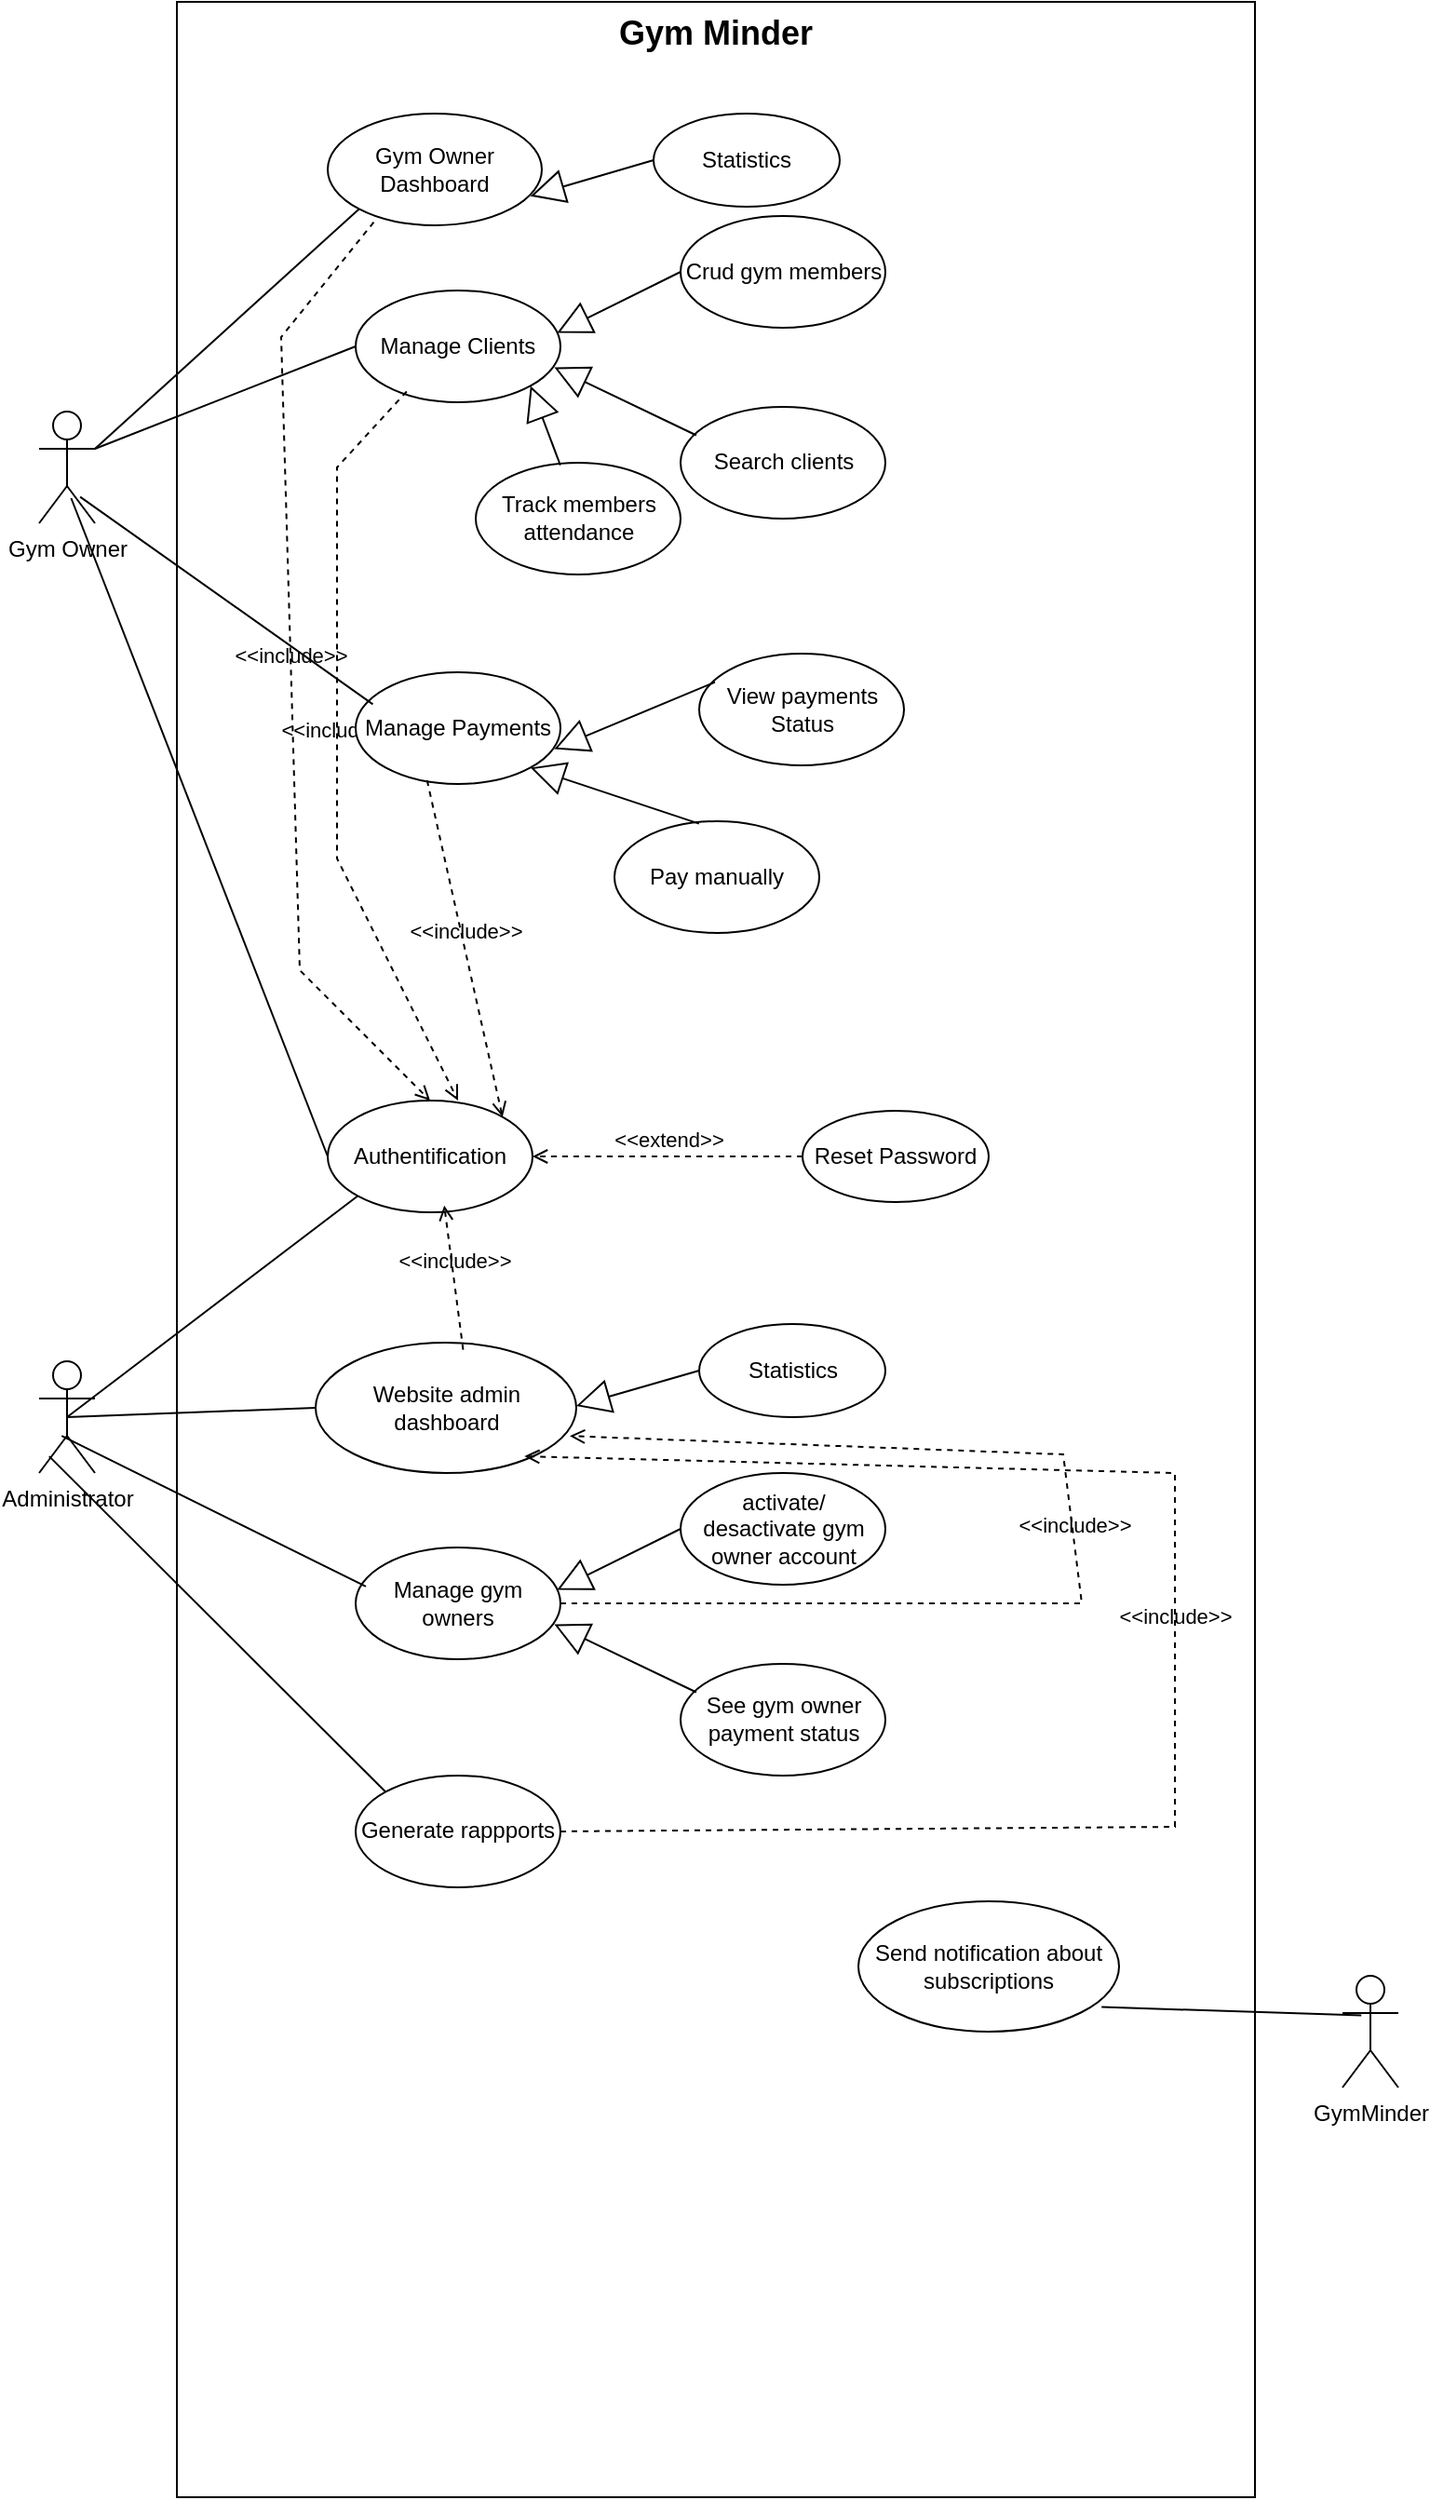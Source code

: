<mxfile version="26.2.14">
  <diagram name="Page-1" id="CyW6aP-Xm8CD-qENMy1q">
    <mxGraphModel dx="2084" dy="1124" grid="1" gridSize="10" guides="1" tooltips="1" connect="1" arrows="1" fold="1" page="1" pageScale="1" pageWidth="827" pageHeight="1169" math="0" shadow="0">
      <root>
        <mxCell id="0" />
        <mxCell id="1" parent="0" />
        <mxCell id="NYJPz3Wt9wFaXJw068Cz-1" value="&lt;span id=&quot;docs-internal-guid-300aa276-7fff-008d-d82a-03845a1bc5f4&quot; style=&quot;font-weight:normal;&quot;&gt;&lt;span style=&quot;font-family: Arial, sans-serif; background-color: transparent; font-weight: 700; font-variant-numeric: normal; font-variant-east-asian: normal; font-variant-alternates: normal; font-variant-position: normal; font-variant-emoji: normal; vertical-align: baseline; white-space-collapse: preserve;&quot;&gt;&lt;font style=&quot;font-size: 18px;&quot;&gt;Gym Minder&lt;/font&gt;&lt;/span&gt;&lt;/span&gt;" style="shape=rect;html=1;verticalAlign=top;fontStyle=1;whiteSpace=wrap;align=center;" parent="1" vertex="1">
          <mxGeometry x="124" y="470" width="579" height="1340" as="geometry" />
        </mxCell>
        <mxCell id="NYJPz3Wt9wFaXJw068Cz-2" value="Gym Owner" style="shape=umlActor;html=1;verticalLabelPosition=bottom;verticalAlign=top;align=center;" parent="1" vertex="1">
          <mxGeometry x="50" y="690" width="30" height="60" as="geometry" />
        </mxCell>
        <mxCell id="NYJPz3Wt9wFaXJw068Cz-4" value="Authentification" style="ellipse;whiteSpace=wrap;html=1;" parent="1" vertex="1">
          <mxGeometry x="205" y="1060" width="110" height="60" as="geometry" />
        </mxCell>
        <mxCell id="NYJPz3Wt9wFaXJw068Cz-14" value="Reset Password" style="ellipse;whiteSpace=wrap;html=1;" parent="1" vertex="1">
          <mxGeometry x="460" y="1065.5" width="100" height="49" as="geometry" />
        </mxCell>
        <mxCell id="NYJPz3Wt9wFaXJw068Cz-20" value="Manage Clients" style="ellipse;whiteSpace=wrap;html=1;" parent="1" vertex="1">
          <mxGeometry x="220" y="625" width="110" height="60" as="geometry" />
        </mxCell>
        <mxCell id="NYJPz3Wt9wFaXJw068Cz-22" value="Crud gym members" style="ellipse;whiteSpace=wrap;html=1;" parent="1" vertex="1">
          <mxGeometry x="394.5" y="585" width="110" height="60" as="geometry" />
        </mxCell>
        <mxCell id="NYJPz3Wt9wFaXJw068Cz-25" value="Statistics" style="ellipse;whiteSpace=wrap;html=1;" parent="1" vertex="1">
          <mxGeometry x="380" y="530" width="100" height="50" as="geometry" />
        </mxCell>
        <mxCell id="NYJPz3Wt9wFaXJw068Cz-30" value="Search clients" style="ellipse;whiteSpace=wrap;html=1;" parent="1" vertex="1">
          <mxGeometry x="394.5" y="687.46" width="110" height="60" as="geometry" />
        </mxCell>
        <mxCell id="NYJPz3Wt9wFaXJw068Cz-32" value="Track members attendance" style="ellipse;whiteSpace=wrap;html=1;" parent="1" vertex="1">
          <mxGeometry x="284.5" y="717.46" width="110" height="60" as="geometry" />
        </mxCell>
        <mxCell id="hqJBW17tH3adHcJB-tME-5" value="Administrator" style="shape=umlActor;html=1;verticalLabelPosition=bottom;verticalAlign=top;align=center;" parent="1" vertex="1">
          <mxGeometry x="50" y="1200" width="30" height="60" as="geometry" />
        </mxCell>
        <mxCell id="hqJBW17tH3adHcJB-tME-15" value="&amp;lt;&amp;lt;extend&amp;gt;&amp;gt;" style="html=1;verticalAlign=bottom;labelBackgroundColor=none;endArrow=open;endFill=0;dashed=1;rounded=0;exitX=0;exitY=0.5;exitDx=0;exitDy=0;entryX=1;entryY=0.5;entryDx=0;entryDy=0;" parent="1" source="NYJPz3Wt9wFaXJw068Cz-14" target="NYJPz3Wt9wFaXJw068Cz-4" edge="1">
          <mxGeometry width="160" relative="1" as="geometry">
            <mxPoint x="515" y="1090" as="sourcePoint" />
            <mxPoint x="455" y="1120" as="targetPoint" />
          </mxGeometry>
        </mxCell>
        <mxCell id="hqJBW17tH3adHcJB-tME-16" value="" style="endArrow=none;startArrow=none;endFill=0;startFill=0;endSize=8;html=1;verticalAlign=bottom;labelBackgroundColor=none;strokeWidth=1;rounded=0;exitX=0.574;exitY=0.775;exitDx=0;exitDy=0;exitPerimeter=0;entryX=0;entryY=0.5;entryDx=0;entryDy=0;" parent="1" source="NYJPz3Wt9wFaXJw068Cz-2" target="NYJPz3Wt9wFaXJw068Cz-4" edge="1">
          <mxGeometry width="160" relative="1" as="geometry">
            <mxPoint x="80" y="440" as="sourcePoint" />
            <mxPoint x="190" y="440" as="targetPoint" />
          </mxGeometry>
        </mxCell>
        <mxCell id="hqJBW17tH3adHcJB-tME-18" value="" style="endArrow=none;startArrow=none;endFill=0;startFill=0;endSize=8;html=1;verticalAlign=bottom;labelBackgroundColor=none;strokeWidth=1;rounded=0;entryX=0;entryY=0.5;entryDx=0;entryDy=0;exitX=1;exitY=0.333;exitDx=0;exitDy=0;exitPerimeter=0;" parent="1" source="NYJPz3Wt9wFaXJw068Cz-2" target="NYJPz3Wt9wFaXJw068Cz-20" edge="1">
          <mxGeometry width="160" relative="1" as="geometry">
            <mxPoint x="90" y="451" as="sourcePoint" />
            <mxPoint x="190" y="460" as="targetPoint" />
          </mxGeometry>
        </mxCell>
        <mxCell id="hqJBW17tH3adHcJB-tME-21" value="" style="endArrow=block;endSize=16;endFill=0;html=1;rounded=0;exitX=0;exitY=0.5;exitDx=0;exitDy=0;entryX=0.983;entryY=0.38;entryDx=0;entryDy=0;entryPerimeter=0;" parent="1" source="NYJPz3Wt9wFaXJw068Cz-22" target="NYJPz3Wt9wFaXJw068Cz-20" edge="1">
          <mxGeometry x="-1" y="104" width="160" relative="1" as="geometry">
            <mxPoint x="395" y="615" as="sourcePoint" />
            <mxPoint x="330" y="655" as="targetPoint" />
            <mxPoint x="41" y="-48" as="offset" />
          </mxGeometry>
        </mxCell>
        <mxCell id="hqJBW17tH3adHcJB-tME-23" value="" style="endArrow=block;endSize=16;endFill=0;html=1;rounded=0;entryX=0.97;entryY=0.688;entryDx=0;entryDy=0;entryPerimeter=0;exitX=0.077;exitY=0.255;exitDx=0;exitDy=0;exitPerimeter=0;" parent="1" source="NYJPz3Wt9wFaXJw068Cz-30" target="NYJPz3Wt9wFaXJw068Cz-20" edge="1">
          <mxGeometry x="-1" y="104" width="160" relative="1" as="geometry">
            <mxPoint x="396" y="701.46" as="sourcePoint" />
            <mxPoint x="308.39" y="645" as="targetPoint" />
            <mxPoint x="41" y="-48" as="offset" />
          </mxGeometry>
        </mxCell>
        <mxCell id="hqJBW17tH3adHcJB-tME-24" value="" style="endArrow=block;endSize=16;endFill=0;html=1;rounded=0;entryX=1;entryY=1;entryDx=0;entryDy=0;exitX=0.413;exitY=0.022;exitDx=0;exitDy=0;exitPerimeter=0;" parent="1" source="NYJPz3Wt9wFaXJw068Cz-32" target="NYJPz3Wt9wFaXJw068Cz-20" edge="1">
          <mxGeometry x="-1" y="104" width="160" relative="1" as="geometry">
            <mxPoint x="348.5" y="717.46" as="sourcePoint" />
            <mxPoint x="281" y="647.46" as="targetPoint" />
            <mxPoint x="41" y="-48" as="offset" />
          </mxGeometry>
        </mxCell>
        <mxCell id="hqJBW17tH3adHcJB-tME-25" value="Gym Owner Dashboard" style="ellipse;whiteSpace=wrap;html=1;" parent="1" vertex="1">
          <mxGeometry x="205" y="530" width="115" height="60" as="geometry" />
        </mxCell>
        <mxCell id="hqJBW17tH3adHcJB-tME-26" value="" style="endArrow=none;startArrow=none;endFill=0;startFill=0;endSize=8;html=1;verticalAlign=bottom;labelBackgroundColor=none;strokeWidth=1;rounded=0;entryX=0;entryY=1;entryDx=0;entryDy=0;exitX=1;exitY=0.333;exitDx=0;exitDy=0;exitPerimeter=0;" parent="1" source="NYJPz3Wt9wFaXJw068Cz-2" target="hqJBW17tH3adHcJB-tME-25" edge="1">
          <mxGeometry width="160" relative="1" as="geometry">
            <mxPoint x="80" y="642.5" as="sourcePoint" />
            <mxPoint x="220" y="587.5" as="targetPoint" />
          </mxGeometry>
        </mxCell>
        <mxCell id="hqJBW17tH3adHcJB-tME-27" value="&amp;lt;&amp;lt;include&amp;gt;&amp;gt;" style="html=1;verticalAlign=bottom;labelBackgroundColor=none;endArrow=open;endFill=0;dashed=1;rounded=0;exitX=0.215;exitY=0.972;exitDx=0;exitDy=0;exitPerimeter=0;entryX=0.5;entryY=0;entryDx=0;entryDy=0;" parent="1" source="hqJBW17tH3adHcJB-tME-25" target="NYJPz3Wt9wFaXJw068Cz-4" edge="1">
          <mxGeometry width="160" relative="1" as="geometry">
            <mxPoint x="330" y="520" as="sourcePoint" />
            <mxPoint x="379.21" y="1145.8" as="targetPoint" />
            <Array as="points">
              <mxPoint x="180" y="650" />
              <mxPoint x="190" y="990" />
            </Array>
          </mxGeometry>
        </mxCell>
        <mxCell id="hqJBW17tH3adHcJB-tME-28" value="&amp;lt;&amp;lt;include&amp;gt;&amp;gt;" style="html=1;verticalAlign=bottom;labelBackgroundColor=none;endArrow=open;endFill=0;dashed=1;rounded=0;exitX=0.249;exitY=0.904;exitDx=0;exitDy=0;exitPerimeter=0;" parent="1" source="NYJPz3Wt9wFaXJw068Cz-20" edge="1">
          <mxGeometry width="160" relative="1" as="geometry">
            <mxPoint x="300" y="635" as="sourcePoint" />
            <mxPoint x="275" y="1060" as="targetPoint" />
            <Array as="points">
              <mxPoint x="210" y="720" />
              <mxPoint x="210" y="930" />
            </Array>
          </mxGeometry>
        </mxCell>
        <mxCell id="hqJBW17tH3adHcJB-tME-29" value="Manage Payments" style="ellipse;whiteSpace=wrap;html=1;" parent="1" vertex="1">
          <mxGeometry x="220" y="830" width="110" height="60" as="geometry" />
        </mxCell>
        <mxCell id="hqJBW17tH3adHcJB-tME-31" value="View payments Status" style="ellipse;whiteSpace=wrap;html=1;" parent="1" vertex="1">
          <mxGeometry x="404.5" y="820" width="110" height="60" as="geometry" />
        </mxCell>
        <mxCell id="hqJBW17tH3adHcJB-tME-32" value="Pay manually" style="ellipse;whiteSpace=wrap;html=1;" parent="1" vertex="1">
          <mxGeometry x="359" y="910" width="110" height="60" as="geometry" />
        </mxCell>
        <mxCell id="hqJBW17tH3adHcJB-tME-34" value="" style="endArrow=block;endSize=16;endFill=0;html=1;rounded=0;entryX=0.97;entryY=0.688;entryDx=0;entryDy=0;entryPerimeter=0;exitX=0.077;exitY=0.255;exitDx=0;exitDy=0;exitPerimeter=0;" parent="1" source="hqJBW17tH3adHcJB-tME-31" target="hqJBW17tH3adHcJB-tME-29" edge="1">
          <mxGeometry x="-1" y="104" width="160" relative="1" as="geometry">
            <mxPoint x="396" y="906.46" as="sourcePoint" />
            <mxPoint x="308.39" y="850" as="targetPoint" />
            <mxPoint x="41" y="-48" as="offset" />
          </mxGeometry>
        </mxCell>
        <mxCell id="hqJBW17tH3adHcJB-tME-35" value="" style="endArrow=block;endSize=16;endFill=0;html=1;rounded=0;entryX=1;entryY=1;entryDx=0;entryDy=0;exitX=0.413;exitY=0.022;exitDx=0;exitDy=0;exitPerimeter=0;" parent="1" source="hqJBW17tH3adHcJB-tME-32" target="hqJBW17tH3adHcJB-tME-29" edge="1">
          <mxGeometry x="-1" y="104" width="160" relative="1" as="geometry">
            <mxPoint x="348.5" y="922.46" as="sourcePoint" />
            <mxPoint x="281" y="852.46" as="targetPoint" />
            <mxPoint x="41" y="-48" as="offset" />
          </mxGeometry>
        </mxCell>
        <mxCell id="hqJBW17tH3adHcJB-tME-36" value="" style="endArrow=none;startArrow=none;endFill=0;startFill=0;endSize=8;html=1;verticalAlign=bottom;labelBackgroundColor=none;strokeWidth=1;rounded=0;entryX=0.084;entryY=0.286;entryDx=0;entryDy=0;exitX=0.735;exitY=0.764;exitDx=0;exitDy=0;exitPerimeter=0;entryPerimeter=0;" parent="1" source="NYJPz3Wt9wFaXJw068Cz-2" target="hqJBW17tH3adHcJB-tME-29" edge="1">
          <mxGeometry width="160" relative="1" as="geometry">
            <mxPoint x="90" y="720" as="sourcePoint" />
            <mxPoint x="230" y="665" as="targetPoint" />
          </mxGeometry>
        </mxCell>
        <mxCell id="hqJBW17tH3adHcJB-tME-37" value="&amp;lt;&amp;lt;include&amp;gt;&amp;gt;" style="html=1;verticalAlign=bottom;labelBackgroundColor=none;endArrow=open;endFill=0;dashed=1;rounded=0;entryX=1;entryY=0;entryDx=0;entryDy=0;exitX=0.349;exitY=0.968;exitDx=0;exitDy=0;exitPerimeter=0;" parent="1" source="hqJBW17tH3adHcJB-tME-29" target="NYJPz3Wt9wFaXJw068Cz-4" edge="1">
          <mxGeometry width="160" relative="1" as="geometry">
            <mxPoint x="330" y="860" as="sourcePoint" />
            <mxPoint x="439.141" y="1141.076" as="targetPoint" />
            <Array as="points">
              <mxPoint x="270" y="940" />
            </Array>
          </mxGeometry>
        </mxCell>
        <mxCell id="hqJBW17tH3adHcJB-tME-38" value="" style="endArrow=block;endSize=16;endFill=0;html=1;rounded=0;exitX=0;exitY=0.5;exitDx=0;exitDy=0;entryX=0.947;entryY=0.739;entryDx=0;entryDy=0;entryPerimeter=0;" parent="1" source="NYJPz3Wt9wFaXJw068Cz-25" target="hqJBW17tH3adHcJB-tME-25" edge="1">
          <mxGeometry x="-1" y="104" width="160" relative="1" as="geometry">
            <mxPoint x="380" y="547" as="sourcePoint" />
            <mxPoint x="313" y="580" as="targetPoint" />
            <mxPoint x="41" y="-48" as="offset" />
          </mxGeometry>
        </mxCell>
        <mxCell id="hqJBW17tH3adHcJB-tME-39" value="Website admin dashboard" style="ellipse;whiteSpace=wrap;html=1;" parent="1" vertex="1">
          <mxGeometry x="198.5" y="1190" width="140" height="70" as="geometry" />
        </mxCell>
        <mxCell id="hqJBW17tH3adHcJB-tME-41" value="" style="edgeStyle=none;html=1;endArrow=none;verticalAlign=bottom;rounded=0;exitX=0.5;exitY=0.5;exitDx=0;exitDy=0;exitPerimeter=0;entryX=0;entryY=1;entryDx=0;entryDy=0;" parent="1" source="hqJBW17tH3adHcJB-tME-5" target="NYJPz3Wt9wFaXJw068Cz-4" edge="1">
          <mxGeometry width="160" relative="1" as="geometry">
            <mxPoint x="180" y="1210" as="sourcePoint" />
            <mxPoint x="340" y="1210" as="targetPoint" />
          </mxGeometry>
        </mxCell>
        <mxCell id="hqJBW17tH3adHcJB-tME-42" value="Statistics" style="ellipse;whiteSpace=wrap;html=1;" parent="1" vertex="1">
          <mxGeometry x="404.5" y="1180" width="100" height="50" as="geometry" />
        </mxCell>
        <mxCell id="hqJBW17tH3adHcJB-tME-43" value="" style="endArrow=block;endSize=16;endFill=0;html=1;rounded=0;exitX=0;exitY=0.5;exitDx=0;exitDy=0;entryX=0.947;entryY=0.739;entryDx=0;entryDy=0;entryPerimeter=0;" parent="1" source="hqJBW17tH3adHcJB-tME-42" edge="1">
          <mxGeometry x="-1" y="104" width="160" relative="1" as="geometry">
            <mxPoint x="404.5" y="1197" as="sourcePoint" />
            <mxPoint x="338.5" y="1224" as="targetPoint" />
            <mxPoint x="41" y="-48" as="offset" />
          </mxGeometry>
        </mxCell>
        <mxCell id="hqJBW17tH3adHcJB-tME-44" value="" style="edgeStyle=none;html=1;endArrow=none;verticalAlign=bottom;rounded=0;exitX=0.5;exitY=0.5;exitDx=0;exitDy=0;exitPerimeter=0;entryX=0;entryY=0.5;entryDx=0;entryDy=0;" parent="1" source="hqJBW17tH3adHcJB-tME-5" target="hqJBW17tH3adHcJB-tME-39" edge="1">
          <mxGeometry width="160" relative="1" as="geometry">
            <mxPoint x="75" y="1240" as="sourcePoint" />
            <mxPoint x="231" y="1121" as="targetPoint" />
          </mxGeometry>
        </mxCell>
        <mxCell id="hqJBW17tH3adHcJB-tME-45" value="Manage gym owners" style="ellipse;whiteSpace=wrap;html=1;" parent="1" vertex="1">
          <mxGeometry x="220" y="1300" width="110" height="60" as="geometry" />
        </mxCell>
        <mxCell id="hqJBW17tH3adHcJB-tME-46" value="activate/ desactivate gym owner account" style="ellipse;whiteSpace=wrap;html=1;" parent="1" vertex="1">
          <mxGeometry x="394.5" y="1260" width="110" height="60" as="geometry" />
        </mxCell>
        <mxCell id="hqJBW17tH3adHcJB-tME-47" value="See gym owner payment status" style="ellipse;whiteSpace=wrap;html=1;" parent="1" vertex="1">
          <mxGeometry x="394.5" y="1362.46" width="110" height="60" as="geometry" />
        </mxCell>
        <mxCell id="hqJBW17tH3adHcJB-tME-48" value="" style="endArrow=block;endSize=16;endFill=0;html=1;rounded=0;exitX=0;exitY=0.5;exitDx=0;exitDy=0;entryX=0.983;entryY=0.38;entryDx=0;entryDy=0;entryPerimeter=0;" parent="1" source="hqJBW17tH3adHcJB-tME-46" target="hqJBW17tH3adHcJB-tME-45" edge="1">
          <mxGeometry x="-1" y="104" width="160" relative="1" as="geometry">
            <mxPoint x="395" y="1290" as="sourcePoint" />
            <mxPoint x="330" y="1330" as="targetPoint" />
            <mxPoint x="41" y="-48" as="offset" />
          </mxGeometry>
        </mxCell>
        <mxCell id="hqJBW17tH3adHcJB-tME-49" value="" style="endArrow=block;endSize=16;endFill=0;html=1;rounded=0;entryX=0.97;entryY=0.688;entryDx=0;entryDy=0;entryPerimeter=0;exitX=0.077;exitY=0.255;exitDx=0;exitDy=0;exitPerimeter=0;" parent="1" source="hqJBW17tH3adHcJB-tME-47" target="hqJBW17tH3adHcJB-tME-45" edge="1">
          <mxGeometry x="-1" y="104" width="160" relative="1" as="geometry">
            <mxPoint x="396" y="1376.46" as="sourcePoint" />
            <mxPoint x="308.39" y="1320" as="targetPoint" />
            <mxPoint x="41" y="-48" as="offset" />
          </mxGeometry>
        </mxCell>
        <mxCell id="hqJBW17tH3adHcJB-tME-56" value="Generate rappports" style="ellipse;whiteSpace=wrap;html=1;" parent="1" vertex="1">
          <mxGeometry x="220" y="1422.46" width="110" height="60" as="geometry" />
        </mxCell>
        <mxCell id="hqJBW17tH3adHcJB-tME-61" value="" style="edgeStyle=none;html=1;endArrow=none;verticalAlign=bottom;rounded=0;exitX=0.405;exitY=0.668;exitDx=0;exitDy=0;exitPerimeter=0;entryX=0.05;entryY=0.349;entryDx=0;entryDy=0;entryPerimeter=0;" parent="1" source="hqJBW17tH3adHcJB-tME-5" target="hqJBW17tH3adHcJB-tME-45" edge="1">
          <mxGeometry width="160" relative="1" as="geometry">
            <mxPoint x="75" y="1240" as="sourcePoint" />
            <mxPoint x="209" y="1235" as="targetPoint" />
          </mxGeometry>
        </mxCell>
        <mxCell id="hqJBW17tH3adHcJB-tME-62" value="" style="edgeStyle=none;html=1;endArrow=none;verticalAlign=bottom;rounded=0;exitX=0.181;exitY=0.851;exitDx=0;exitDy=0;exitPerimeter=0;entryX=0;entryY=0;entryDx=0;entryDy=0;" parent="1" source="hqJBW17tH3adHcJB-tME-5" target="hqJBW17tH3adHcJB-tME-56" edge="1">
          <mxGeometry width="160" relative="1" as="geometry">
            <mxPoint x="71" y="1250" as="sourcePoint" />
            <mxPoint x="205" y="1245" as="targetPoint" />
          </mxGeometry>
        </mxCell>
        <mxCell id="hqJBW17tH3adHcJB-tME-64" value="&amp;lt;&amp;lt;include&amp;gt;&amp;gt;" style="edgeStyle=none;html=1;endArrow=open;verticalAlign=bottom;dashed=1;labelBackgroundColor=none;rounded=0;entryX=0.569;entryY=0.939;entryDx=0;entryDy=0;entryPerimeter=0;exitX=0.566;exitY=0.054;exitDx=0;exitDy=0;exitPerimeter=0;" parent="1" source="hqJBW17tH3adHcJB-tME-39" target="NYJPz3Wt9wFaXJw068Cz-4" edge="1">
          <mxGeometry width="160" relative="1" as="geometry">
            <mxPoint x="350" y="1150" as="sourcePoint" />
            <mxPoint x="510" y="1150" as="targetPoint" />
          </mxGeometry>
        </mxCell>
        <mxCell id="hqJBW17tH3adHcJB-tME-65" value="&amp;lt;&amp;lt;include&amp;gt;&amp;gt;" style="edgeStyle=none;html=1;endArrow=open;verticalAlign=bottom;dashed=1;labelBackgroundColor=none;rounded=0;exitX=1;exitY=0.5;exitDx=0;exitDy=0;entryX=0.975;entryY=0.716;entryDx=0;entryDy=0;entryPerimeter=0;" parent="1" source="hqJBW17tH3adHcJB-tME-45" target="hqJBW17tH3adHcJB-tME-39" edge="1">
          <mxGeometry width="160" relative="1" as="geometry">
            <mxPoint x="370" y="1330" as="sourcePoint" />
            <mxPoint x="530" y="1330" as="targetPoint" />
            <Array as="points">
              <mxPoint x="610" y="1330" />
              <mxPoint x="600" y="1250" />
            </Array>
          </mxGeometry>
        </mxCell>
        <mxCell id="hqJBW17tH3adHcJB-tME-66" value="&amp;lt;&amp;lt;include&amp;gt;&amp;gt;" style="edgeStyle=none;html=1;endArrow=open;verticalAlign=bottom;dashed=1;labelBackgroundColor=none;rounded=0;exitX=1;exitY=0.5;exitDx=0;exitDy=0;entryX=0.801;entryY=0.872;entryDx=0;entryDy=0;entryPerimeter=0;" parent="1" target="hqJBW17tH3adHcJB-tME-39" edge="1">
          <mxGeometry width="160" relative="1" as="geometry">
            <mxPoint x="330" y="1452.46" as="sourcePoint" />
            <mxPoint x="335" y="1362.46" as="targetPoint" />
            <Array as="points">
              <mxPoint x="660" y="1450" />
              <mxPoint x="660" y="1260" />
            </Array>
          </mxGeometry>
        </mxCell>
        <mxCell id="hqJBW17tH3adHcJB-tME-67" value="GymMinder" style="shape=umlActor;html=1;verticalLabelPosition=bottom;verticalAlign=top;align=center;" parent="1" vertex="1">
          <mxGeometry x="750" y="1530" width="30" height="60" as="geometry" />
        </mxCell>
        <mxCell id="hqJBW17tH3adHcJB-tME-68" value="Send notification about subscriptions" style="ellipse;whiteSpace=wrap;html=1;" parent="1" vertex="1">
          <mxGeometry x="490" y="1490" width="140" height="70" as="geometry" />
        </mxCell>
        <mxCell id="hqJBW17tH3adHcJB-tME-71" value="" style="edgeStyle=none;html=1;endArrow=none;verticalAlign=bottom;rounded=0;entryX=0.337;entryY=0.354;entryDx=0;entryDy=0;entryPerimeter=0;exitX=0.933;exitY=0.811;exitDx=0;exitDy=0;exitPerimeter=0;" parent="1" source="hqJBW17tH3adHcJB-tME-68" target="hqJBW17tH3adHcJB-tME-67" edge="1">
          <mxGeometry width="160" relative="1" as="geometry">
            <mxPoint x="600" y="1550" as="sourcePoint" />
            <mxPoint x="760" y="1550" as="targetPoint" />
          </mxGeometry>
        </mxCell>
      </root>
    </mxGraphModel>
  </diagram>
</mxfile>
